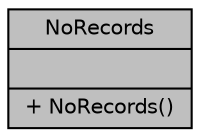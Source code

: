 digraph "NoRecords"
{
 // LATEX_PDF_SIZE
  edge [fontname="Helvetica",fontsize="10",labelfontname="Helvetica",labelfontsize="10"];
  node [fontname="Helvetica",fontsize="10",shape=record];
  Node1 [label="{NoRecords\n||+ NoRecords()\l}",height=0.2,width=0.4,color="black", fillcolor="grey75", style="filled", fontcolor="black",tooltip=" "];
}
